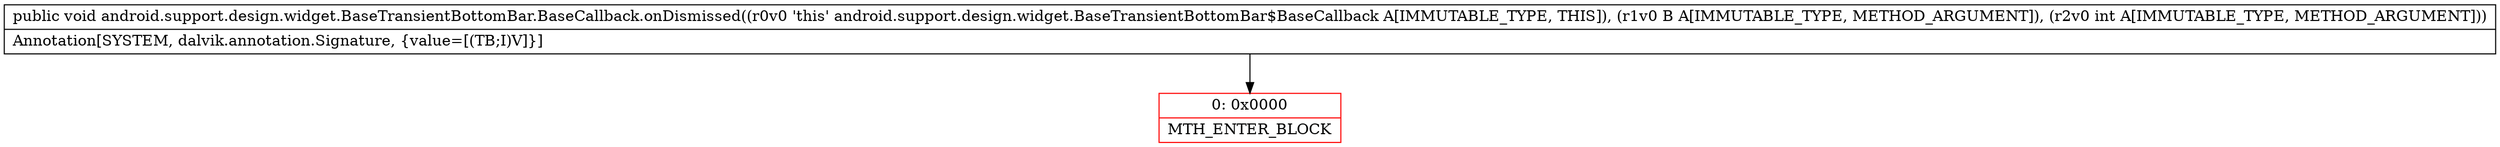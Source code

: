 digraph "CFG forandroid.support.design.widget.BaseTransientBottomBar.BaseCallback.onDismissed(Ljava\/lang\/Object;I)V" {
subgraph cluster_Region_2144669932 {
label = "R(0)";
node [shape=record,color=blue];
}
Node_0 [shape=record,color=red,label="{0\:\ 0x0000|MTH_ENTER_BLOCK\l}"];
MethodNode[shape=record,label="{public void android.support.design.widget.BaseTransientBottomBar.BaseCallback.onDismissed((r0v0 'this' android.support.design.widget.BaseTransientBottomBar$BaseCallback A[IMMUTABLE_TYPE, THIS]), (r1v0 B A[IMMUTABLE_TYPE, METHOD_ARGUMENT]), (r2v0 int A[IMMUTABLE_TYPE, METHOD_ARGUMENT]))  | Annotation[SYSTEM, dalvik.annotation.Signature, \{value=[(TB;I)V]\}]\l}"];
MethodNode -> Node_0;
}

